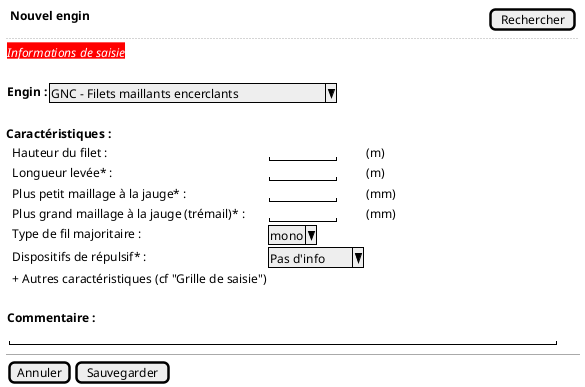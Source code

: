 @startsalt
{

  {  <b> Nouvel engin | . | . | . | . | . | . | . | . | . | . | . | . | . | . | . | . | . | . | . | . | . | . | . | . | . | . | . | . | . | . | . | . | . | . | . | . | . | . | . | . | . | . | . | . | . | . | . | . | . | . | . | . | . | . | . | . | . | . | . | . | . | . | . | . | . | . | . | . | . | . | . | . | . | . | . | . |[Rechercher] }
  ..

     {
         <back:red><font color=white><i>Informations de saisie
     }
    .
    {
       <b>Engin : | ^GNC - Filets maillants encerclants^
    }
  .
    <b>Caractéristiques :
    {
      . | Hauteur du filet : |  "        "  | (m)
      . | Longueur levée* : |  "        "  | (m)
      . | Plus petit maillage à la jauge* : |  "        "  | (mm)
      . | Plus grand maillage à la jauge (trémail)* : |  "        "  | (mm)
      . | Type de fil majoritaire : | ^mono^
      . | Dispositifs de répulsif* : | ^Pas d'info^
      . | + Autres caractéristiques (cf "Grille de saisie")
    }
  .
    {
        <b>Commentaire :

        { "                                                                    "}
    }

  --

  {
    [Annuler] | [Sauvegarder]
  }
}
@endsalt
